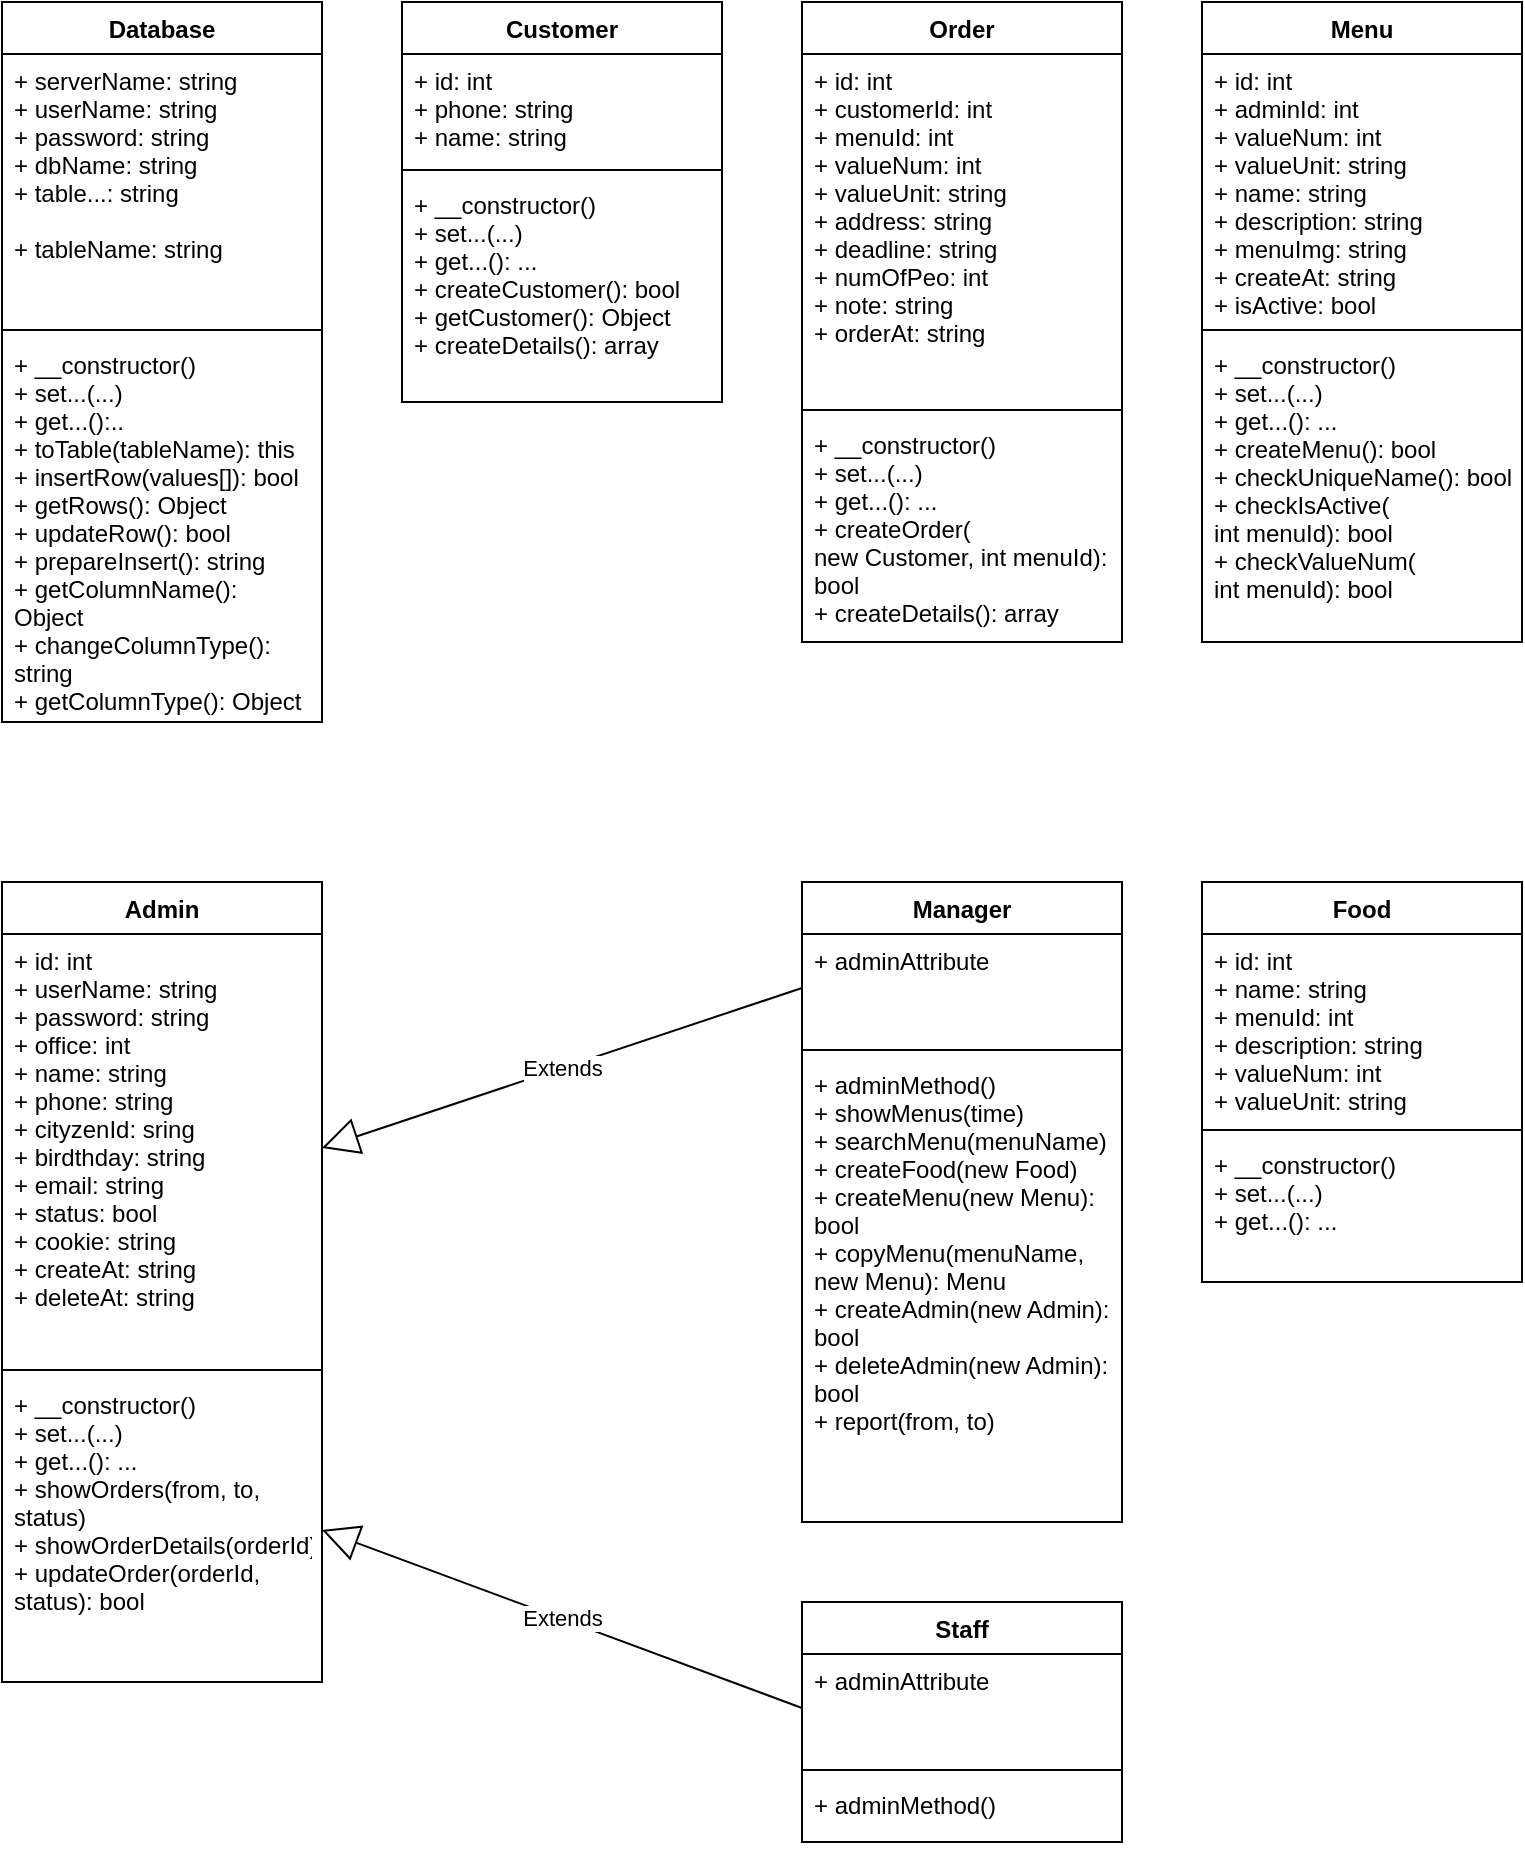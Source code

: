<mxfile version="14.5.1" type="device"><diagram id="ibbRtkqQK8TwOqvRTWib" name="Page-1"><mxGraphModel dx="1038" dy="607" grid="1" gridSize="10" guides="1" tooltips="1" connect="1" arrows="1" fold="1" page="1" pageScale="1" pageWidth="850" pageHeight="1100" math="0" shadow="0"><root><mxCell id="0"/><mxCell id="1" parent="0"/><mxCell id="IVHF2FD5wScz-1iarKSH-1" value="Customer" style="swimlane;fontStyle=1;align=center;verticalAlign=top;childLayout=stackLayout;horizontal=1;startSize=26;horizontalStack=0;resizeParent=1;resizeParentMax=0;resizeLast=0;collapsible=1;marginBottom=0;" parent="1" vertex="1"><mxGeometry x="240" y="40" width="160" height="200" as="geometry"/></mxCell><mxCell id="IVHF2FD5wScz-1iarKSH-2" value="+ id: int&#10;+ phone: string&#10;+ name: string" style="text;strokeColor=none;fillColor=none;align=left;verticalAlign=top;spacingLeft=4;spacingRight=4;overflow=hidden;rotatable=0;points=[[0,0.5],[1,0.5]];portConstraint=eastwest;" parent="IVHF2FD5wScz-1iarKSH-1" vertex="1"><mxGeometry y="26" width="160" height="54" as="geometry"/></mxCell><mxCell id="IVHF2FD5wScz-1iarKSH-3" value="" style="line;strokeWidth=1;fillColor=none;align=left;verticalAlign=middle;spacingTop=-1;spacingLeft=3;spacingRight=3;rotatable=0;labelPosition=right;points=[];portConstraint=eastwest;" parent="IVHF2FD5wScz-1iarKSH-1" vertex="1"><mxGeometry y="80" width="160" height="8" as="geometry"/></mxCell><mxCell id="IVHF2FD5wScz-1iarKSH-4" value="+ __constructor()&#10;+ set...(...)&#10;+ get...(): ...&#10;+ createCustomer(): bool&#10;+ getCustomer(): Object&#10;+ createDetails(): array" style="text;strokeColor=none;fillColor=none;align=left;verticalAlign=top;spacingLeft=4;spacingRight=4;overflow=hidden;rotatable=0;points=[[0,0.5],[1,0.5]];portConstraint=eastwest;" parent="IVHF2FD5wScz-1iarKSH-1" vertex="1"><mxGeometry y="88" width="160" height="112" as="geometry"/></mxCell><mxCell id="IVHF2FD5wScz-1iarKSH-5" value="Order" style="swimlane;fontStyle=1;align=center;verticalAlign=top;childLayout=stackLayout;horizontal=1;startSize=26;horizontalStack=0;resizeParent=1;resizeParentMax=0;resizeLast=0;collapsible=1;marginBottom=0;" parent="1" vertex="1"><mxGeometry x="440" y="40" width="160" height="320" as="geometry"/></mxCell><mxCell id="IVHF2FD5wScz-1iarKSH-6" value="+ id: int&#10;+ customerId: int&#10;+ menuId: int&#10;+ valueNum: int&#10;+ valueUnit: string&#10;+ address: string&#10;+ deadline: string&#10;+ numOfPeo: int&#10;+ note: string&#10;+ orderAt: string" style="text;strokeColor=none;fillColor=none;align=left;verticalAlign=top;spacingLeft=4;spacingRight=4;overflow=hidden;rotatable=0;points=[[0,0.5],[1,0.5]];portConstraint=eastwest;" parent="IVHF2FD5wScz-1iarKSH-5" vertex="1"><mxGeometry y="26" width="160" height="174" as="geometry"/></mxCell><mxCell id="IVHF2FD5wScz-1iarKSH-7" value="" style="line;strokeWidth=1;fillColor=none;align=left;verticalAlign=middle;spacingTop=-1;spacingLeft=3;spacingRight=3;rotatable=0;labelPosition=right;points=[];portConstraint=eastwest;" parent="IVHF2FD5wScz-1iarKSH-5" vertex="1"><mxGeometry y="200" width="160" height="8" as="geometry"/></mxCell><mxCell id="IVHF2FD5wScz-1iarKSH-8" value="+ __constructor()&#10;+ set...(...)&#10;+ get...(): ...&#10;+ createOrder(&#10;new Customer, int menuId):&#10;bool&#10;+ createDetails(): array" style="text;strokeColor=none;fillColor=none;align=left;verticalAlign=top;spacingLeft=4;spacingRight=4;overflow=hidden;rotatable=0;points=[[0,0.5],[1,0.5]];portConstraint=eastwest;" parent="IVHF2FD5wScz-1iarKSH-5" vertex="1"><mxGeometry y="208" width="160" height="112" as="geometry"/></mxCell><mxCell id="IVHF2FD5wScz-1iarKSH-9" value="Menu" style="swimlane;fontStyle=1;align=center;verticalAlign=top;childLayout=stackLayout;horizontal=1;startSize=26;horizontalStack=0;resizeParent=1;resizeParentMax=0;resizeLast=0;collapsible=1;marginBottom=0;" parent="1" vertex="1"><mxGeometry x="640" y="40" width="160" height="320" as="geometry"/></mxCell><mxCell id="IVHF2FD5wScz-1iarKSH-10" value="+ id: int&#10;+ adminId: int&#10;+ valueNum: int&#10;+ valueUnit: string&#10;+ name: string&#10;+ description: string&#10;+ menuImg: string&#10;+ createAt: string&#10;+ isActive: bool" style="text;strokeColor=none;fillColor=none;align=left;verticalAlign=top;spacingLeft=4;spacingRight=4;overflow=hidden;rotatable=0;points=[[0,0.5],[1,0.5]];portConstraint=eastwest;" parent="IVHF2FD5wScz-1iarKSH-9" vertex="1"><mxGeometry y="26" width="160" height="134" as="geometry"/></mxCell><mxCell id="IVHF2FD5wScz-1iarKSH-11" value="" style="line;strokeWidth=1;fillColor=none;align=left;verticalAlign=middle;spacingTop=-1;spacingLeft=3;spacingRight=3;rotatable=0;labelPosition=right;points=[];portConstraint=eastwest;" parent="IVHF2FD5wScz-1iarKSH-9" vertex="1"><mxGeometry y="160" width="160" height="8" as="geometry"/></mxCell><mxCell id="IVHF2FD5wScz-1iarKSH-12" value="+ __constructor()&#10;+ set...(...)&#10;+ get...(): ...&#10;+ createMenu(): bool&#10;+ checkUniqueName(): bool&#10;+ checkIsActive(&#10;int menuId): bool&#10;+ checkValueNum(&#10;int menuId): bool" style="text;strokeColor=none;fillColor=none;align=left;verticalAlign=top;spacingLeft=4;spacingRight=4;overflow=hidden;rotatable=0;points=[[0,0.5],[1,0.5]];portConstraint=eastwest;" parent="IVHF2FD5wScz-1iarKSH-9" vertex="1"><mxGeometry y="168" width="160" height="152" as="geometry"/></mxCell><mxCell id="IVHF2FD5wScz-1iarKSH-13" value="Food" style="swimlane;fontStyle=1;align=center;verticalAlign=top;childLayout=stackLayout;horizontal=1;startSize=26;horizontalStack=0;resizeParent=1;resizeParentMax=0;resizeLast=0;collapsible=1;marginBottom=0;" parent="1" vertex="1"><mxGeometry x="640" y="480" width="160" height="200" as="geometry"/></mxCell><mxCell id="IVHF2FD5wScz-1iarKSH-14" value="+ id: int&#10;+ name: string&#10;+ menuId: int&#10;+ description: string&#10;+ valueNum: int&#10;+ valueUnit: string" style="text;strokeColor=none;fillColor=none;align=left;verticalAlign=top;spacingLeft=4;spacingRight=4;overflow=hidden;rotatable=0;points=[[0,0.5],[1,0.5]];portConstraint=eastwest;" parent="IVHF2FD5wScz-1iarKSH-13" vertex="1"><mxGeometry y="26" width="160" height="94" as="geometry"/></mxCell><mxCell id="IVHF2FD5wScz-1iarKSH-15" value="" style="line;strokeWidth=1;fillColor=none;align=left;verticalAlign=middle;spacingTop=-1;spacingLeft=3;spacingRight=3;rotatable=0;labelPosition=right;points=[];portConstraint=eastwest;" parent="IVHF2FD5wScz-1iarKSH-13" vertex="1"><mxGeometry y="120" width="160" height="8" as="geometry"/></mxCell><mxCell id="IVHF2FD5wScz-1iarKSH-16" value="+ __constructor()&#10;+ set...(...)&#10;+ get...(): ..." style="text;strokeColor=none;fillColor=none;align=left;verticalAlign=top;spacingLeft=4;spacingRight=4;overflow=hidden;rotatable=0;points=[[0,0.5],[1,0.5]];portConstraint=eastwest;" parent="IVHF2FD5wScz-1iarKSH-13" vertex="1"><mxGeometry y="128" width="160" height="72" as="geometry"/></mxCell><mxCell id="IVHF2FD5wScz-1iarKSH-17" value="Admin" style="swimlane;fontStyle=1;align=center;verticalAlign=top;childLayout=stackLayout;horizontal=1;startSize=26;horizontalStack=0;resizeParent=1;resizeParentMax=0;resizeLast=0;collapsible=1;marginBottom=0;" parent="1" vertex="1"><mxGeometry x="40" y="480" width="160" height="400" as="geometry"/></mxCell><mxCell id="IVHF2FD5wScz-1iarKSH-18" value="+ id: int&#10;+ userName: string&#10;+ password: string&#10;+ office: int&#10;+ name: string&#10;+ phone: string&#10;+ cityzenId: sring&#10;+ birdthday: string&#10;+ email: string&#10;+ status: bool&#10;+ cookie: string&#10;+ createAt: string&#10;+ deleteAt: string" style="text;strokeColor=none;fillColor=none;align=left;verticalAlign=top;spacingLeft=4;spacingRight=4;overflow=hidden;rotatable=0;points=[[0,0.5],[1,0.5]];portConstraint=eastwest;" parent="IVHF2FD5wScz-1iarKSH-17" vertex="1"><mxGeometry y="26" width="160" height="214" as="geometry"/></mxCell><mxCell id="IVHF2FD5wScz-1iarKSH-19" value="" style="line;strokeWidth=1;fillColor=none;align=left;verticalAlign=middle;spacingTop=-1;spacingLeft=3;spacingRight=3;rotatable=0;labelPosition=right;points=[];portConstraint=eastwest;" parent="IVHF2FD5wScz-1iarKSH-17" vertex="1"><mxGeometry y="240" width="160" height="8" as="geometry"/></mxCell><mxCell id="IVHF2FD5wScz-1iarKSH-20" value="+ __constructor()&#10;+ set...(...)&#10;+ get...(): ...&#10;+ showOrders(from, to,&#10;status)&#10;+ showOrderDetails(orderId)&#10;+ updateOrder(orderId, &#10;status): bool" style="text;strokeColor=none;fillColor=none;align=left;verticalAlign=top;spacingLeft=4;spacingRight=4;overflow=hidden;rotatable=0;points=[[0,0.5],[1,0.5]];portConstraint=eastwest;" parent="IVHF2FD5wScz-1iarKSH-17" vertex="1"><mxGeometry y="248" width="160" height="152" as="geometry"/></mxCell><mxCell id="HQIe_BpXtwBZY5GEg_VE-1" value="Database" style="swimlane;fontStyle=1;align=center;verticalAlign=top;childLayout=stackLayout;horizontal=1;startSize=26;horizontalStack=0;resizeParent=1;resizeParentMax=0;resizeLast=0;collapsible=1;marginBottom=0;" parent="1" vertex="1"><mxGeometry x="40" y="40" width="160" height="360" as="geometry"/></mxCell><mxCell id="HQIe_BpXtwBZY5GEg_VE-2" value="+ serverName: string&#10;+ userName: string&#10;+ password: string&#10;+ dbName: string&#10;+ table...: string&#10;&#10;+ tableName: string" style="text;strokeColor=none;fillColor=none;align=left;verticalAlign=top;spacingLeft=4;spacingRight=4;overflow=hidden;rotatable=0;points=[[0,0.5],[1,0.5]];portConstraint=eastwest;" parent="HQIe_BpXtwBZY5GEg_VE-1" vertex="1"><mxGeometry y="26" width="160" height="134" as="geometry"/></mxCell><mxCell id="HQIe_BpXtwBZY5GEg_VE-3" value="" style="line;strokeWidth=1;fillColor=none;align=left;verticalAlign=middle;spacingTop=-1;spacingLeft=3;spacingRight=3;rotatable=0;labelPosition=right;points=[];portConstraint=eastwest;" parent="HQIe_BpXtwBZY5GEg_VE-1" vertex="1"><mxGeometry y="160" width="160" height="8" as="geometry"/></mxCell><mxCell id="HQIe_BpXtwBZY5GEg_VE-4" value="+ __constructor()&#10;+ set...(...)&#10;+ get...():..&#10;+ toTable(tableName): this&#10;+ insertRow(values[]): bool&#10;+ getRows(): Object&#10;+ updateRow(): bool&#10;+ prepareInsert(): string&#10;+ getColumnName(): &#10;Object&#10;+ changeColumnType(): &#10;string&#10;+ getColumnType(): Object&#10;" style="text;strokeColor=none;fillColor=none;align=left;verticalAlign=top;spacingLeft=4;spacingRight=4;overflow=hidden;rotatable=0;points=[[0,0.5],[1,0.5]];portConstraint=eastwest;" parent="HQIe_BpXtwBZY5GEg_VE-1" vertex="1"><mxGeometry y="168" width="160" height="192" as="geometry"/></mxCell><mxCell id="JC7_gSe1VFstHsPF0K8O-1" value="Manager" style="swimlane;fontStyle=1;align=center;verticalAlign=top;childLayout=stackLayout;horizontal=1;startSize=26;horizontalStack=0;resizeParent=1;resizeParentMax=0;resizeLast=0;collapsible=1;marginBottom=0;" parent="1" vertex="1"><mxGeometry x="440" y="480" width="160" height="320" as="geometry"/></mxCell><mxCell id="JC7_gSe1VFstHsPF0K8O-2" value="+ adminAttribute&#10;&#10;" style="text;strokeColor=none;fillColor=none;align=left;verticalAlign=top;spacingLeft=4;spacingRight=4;overflow=hidden;rotatable=0;points=[[0,0.5],[1,0.5]];portConstraint=eastwest;" parent="JC7_gSe1VFstHsPF0K8O-1" vertex="1"><mxGeometry y="26" width="160" height="54" as="geometry"/></mxCell><mxCell id="JC7_gSe1VFstHsPF0K8O-3" value="" style="line;strokeWidth=1;fillColor=none;align=left;verticalAlign=middle;spacingTop=-1;spacingLeft=3;spacingRight=3;rotatable=0;labelPosition=right;points=[];portConstraint=eastwest;" parent="JC7_gSe1VFstHsPF0K8O-1" vertex="1"><mxGeometry y="80" width="160" height="8" as="geometry"/></mxCell><mxCell id="JC7_gSe1VFstHsPF0K8O-4" value="+ adminMethod()&#10;+ showMenus(time)&#10;+ searchMenu(menuName)&#10;+ createFood(new Food)&#10;+ createMenu(new Menu):&#10;bool&#10;+ copyMenu(menuName, &#10;new Menu): Menu&#10;+ createAdmin(new Admin):&#10;bool&#10;+ deleteAdmin(new Admin):&#10;bool&#10;+ report(from, to)" style="text;strokeColor=none;fillColor=none;align=left;verticalAlign=top;spacingLeft=4;spacingRight=4;overflow=hidden;rotatable=0;points=[[0,0.5],[1,0.5]];portConstraint=eastwest;" parent="JC7_gSe1VFstHsPF0K8O-1" vertex="1"><mxGeometry y="88" width="160" height="232" as="geometry"/></mxCell><mxCell id="JC7_gSe1VFstHsPF0K8O-5" value="Staff" style="swimlane;fontStyle=1;align=center;verticalAlign=top;childLayout=stackLayout;horizontal=1;startSize=26;horizontalStack=0;resizeParent=1;resizeParentMax=0;resizeLast=0;collapsible=1;marginBottom=0;" parent="1" vertex="1"><mxGeometry x="440" y="840" width="160" height="120" as="geometry"/></mxCell><mxCell id="JC7_gSe1VFstHsPF0K8O-6" value="+ adminAttribute" style="text;strokeColor=none;fillColor=none;align=left;verticalAlign=top;spacingLeft=4;spacingRight=4;overflow=hidden;rotatable=0;points=[[0,0.5],[1,0.5]];portConstraint=eastwest;" parent="JC7_gSe1VFstHsPF0K8O-5" vertex="1"><mxGeometry y="26" width="160" height="54" as="geometry"/></mxCell><mxCell id="JC7_gSe1VFstHsPF0K8O-7" value="" style="line;strokeWidth=1;fillColor=none;align=left;verticalAlign=middle;spacingTop=-1;spacingLeft=3;spacingRight=3;rotatable=0;labelPosition=right;points=[];portConstraint=eastwest;" parent="JC7_gSe1VFstHsPF0K8O-5" vertex="1"><mxGeometry y="80" width="160" height="8" as="geometry"/></mxCell><mxCell id="JC7_gSe1VFstHsPF0K8O-8" value="+ adminMethod()" style="text;strokeColor=none;fillColor=none;align=left;verticalAlign=top;spacingLeft=4;spacingRight=4;overflow=hidden;rotatable=0;points=[[0,0.5],[1,0.5]];portConstraint=eastwest;" parent="JC7_gSe1VFstHsPF0K8O-5" vertex="1"><mxGeometry y="88" width="160" height="32" as="geometry"/></mxCell><mxCell id="JC7_gSe1VFstHsPF0K8O-9" value="Extends" style="endArrow=block;endSize=16;endFill=0;html=1;exitX=0;exitY=0.5;exitDx=0;exitDy=0;entryX=1;entryY=0.5;entryDx=0;entryDy=0;" parent="1" source="JC7_gSe1VFstHsPF0K8O-2" target="IVHF2FD5wScz-1iarKSH-18" edge="1"><mxGeometry width="160" relative="1" as="geometry"><mxPoint x="340" y="690" as="sourcePoint"/><mxPoint x="500" y="690" as="targetPoint"/></mxGeometry></mxCell><mxCell id="JC7_gSe1VFstHsPF0K8O-12" value="Extends" style="endArrow=block;endSize=16;endFill=0;html=1;exitX=0;exitY=0.5;exitDx=0;exitDy=0;entryX=1;entryY=0.5;entryDx=0;entryDy=0;" parent="1" source="JC7_gSe1VFstHsPF0K8O-6" target="IVHF2FD5wScz-1iarKSH-20" edge="1"><mxGeometry width="160" relative="1" as="geometry"><mxPoint x="130" y="840" as="sourcePoint"/><mxPoint x="130" y="770" as="targetPoint"/></mxGeometry></mxCell></root></mxGraphModel></diagram></mxfile>
